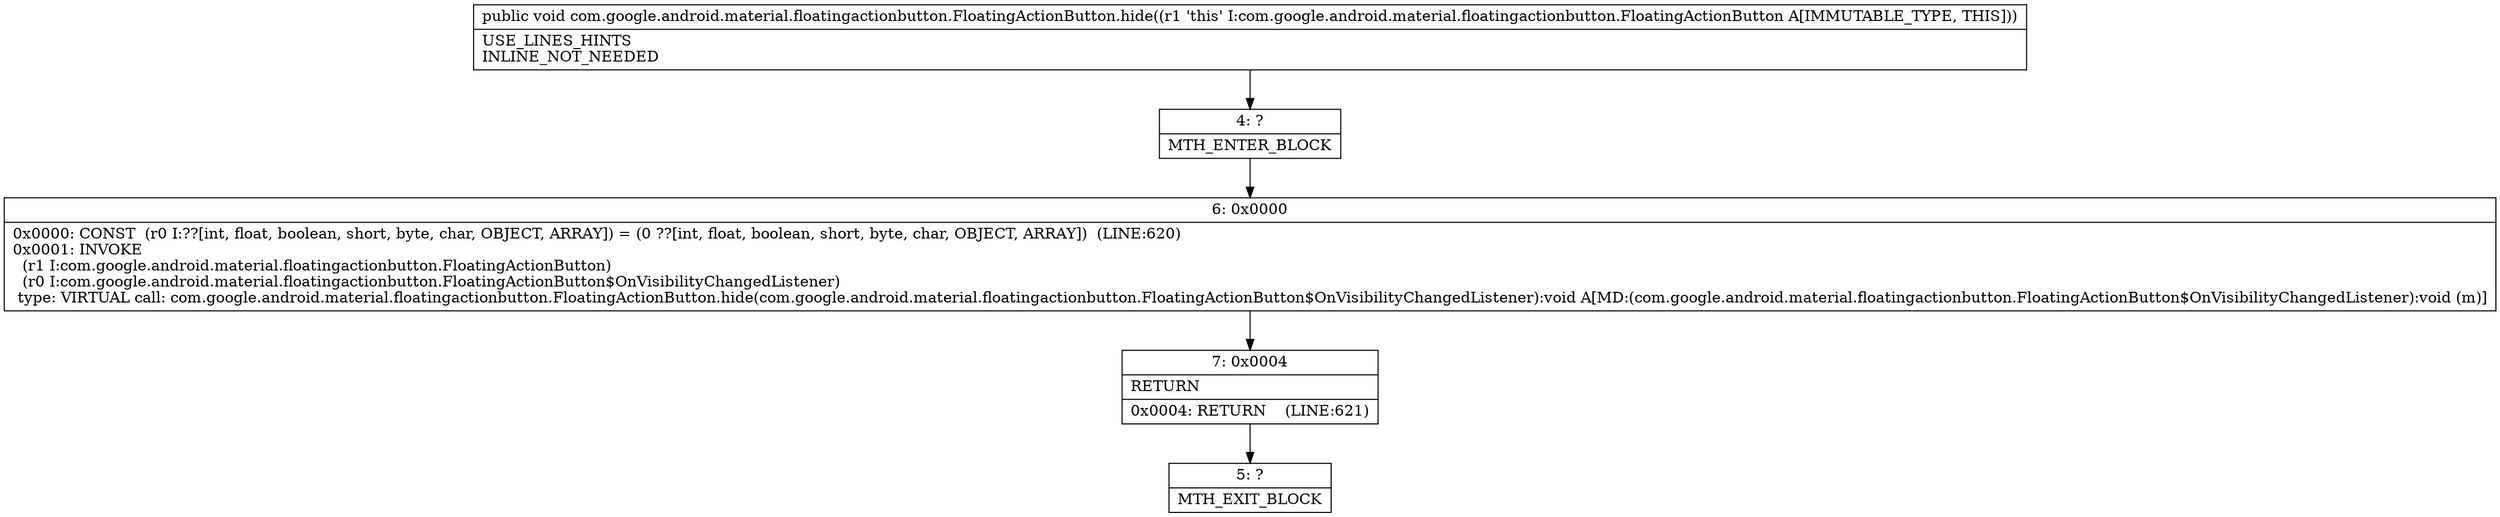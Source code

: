 digraph "CFG forcom.google.android.material.floatingactionbutton.FloatingActionButton.hide()V" {
Node_4 [shape=record,label="{4\:\ ?|MTH_ENTER_BLOCK\l}"];
Node_6 [shape=record,label="{6\:\ 0x0000|0x0000: CONST  (r0 I:??[int, float, boolean, short, byte, char, OBJECT, ARRAY]) = (0 ??[int, float, boolean, short, byte, char, OBJECT, ARRAY])  (LINE:620)\l0x0001: INVOKE  \l  (r1 I:com.google.android.material.floatingactionbutton.FloatingActionButton)\l  (r0 I:com.google.android.material.floatingactionbutton.FloatingActionButton$OnVisibilityChangedListener)\l type: VIRTUAL call: com.google.android.material.floatingactionbutton.FloatingActionButton.hide(com.google.android.material.floatingactionbutton.FloatingActionButton$OnVisibilityChangedListener):void A[MD:(com.google.android.material.floatingactionbutton.FloatingActionButton$OnVisibilityChangedListener):void (m)]\l}"];
Node_7 [shape=record,label="{7\:\ 0x0004|RETURN\l|0x0004: RETURN    (LINE:621)\l}"];
Node_5 [shape=record,label="{5\:\ ?|MTH_EXIT_BLOCK\l}"];
MethodNode[shape=record,label="{public void com.google.android.material.floatingactionbutton.FloatingActionButton.hide((r1 'this' I:com.google.android.material.floatingactionbutton.FloatingActionButton A[IMMUTABLE_TYPE, THIS]))  | USE_LINES_HINTS\lINLINE_NOT_NEEDED\l}"];
MethodNode -> Node_4;Node_4 -> Node_6;
Node_6 -> Node_7;
Node_7 -> Node_5;
}


